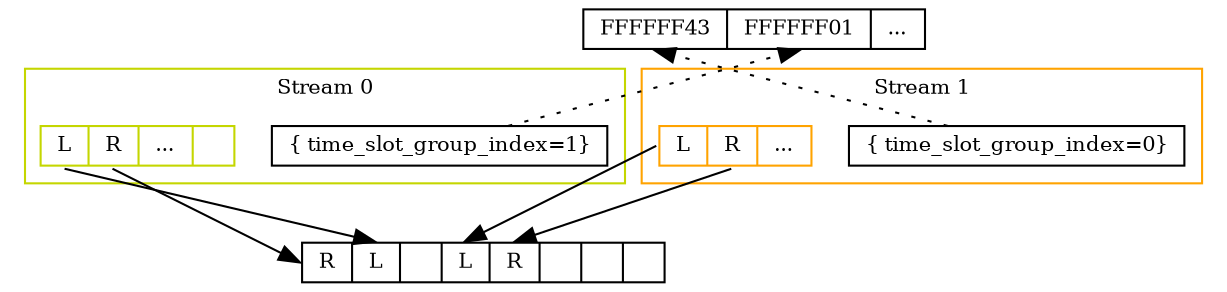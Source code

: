 digraph G {
	node [fontsize=10,shape=record,height=.1];
	splines=false

	subgraph clusterAcpi {
		label="tdm_ts_group[8]"; fontsize=10;
		tdm_acpi [label="<acpi0>FFFFFF43 |<acpi1>FFFFFF01 |..."];
  	}

	subgraph clusterStr0 {
		label="Stream 0"; fontsize=10; color="#C4D600";

		str0_cfg [label="\{ time_slot_group_index=1\}"];
		str0_cfg -> tdm_acpi:acpi1 [style=dotted];

		str0 [label="<l>L |<r>R |... |<p>" color="#C4D600"];
	}

	subgraph clusterStr1 {
		label="Stream 1"; fontsize=10; color="#FFA300"

		str1_cfg [label="\{ time_slot_group_index=0\}"]
		str1_cfg -> tdm_acpi:acpi0 [style=dotted]

		str1 [label="<l>L |<r>R |..." color="#FFA300"]
  	}

	str [label="<0>R |<1>L |<2> |<3>L |<4>R |<5> |<6> |<7> "]

	str0:l -> str:1
	str0:r -> str:0

	str1:l -> str:3
	str1:r -> str:4

	{rank=min; tdm_acpi}
	{rank=max; str}
}
